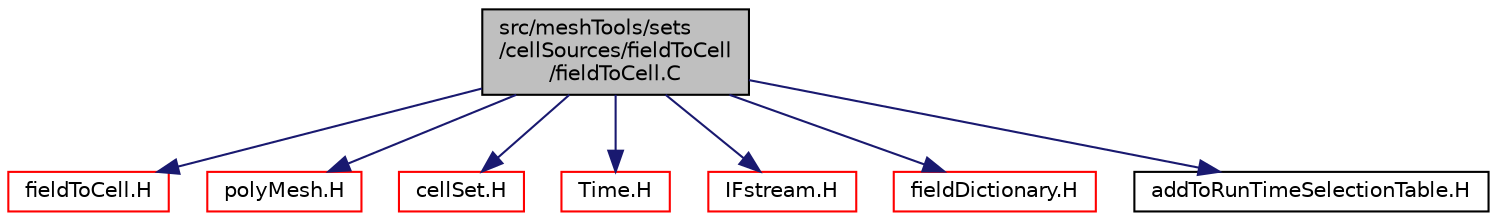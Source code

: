digraph "src/meshTools/sets/cellSources/fieldToCell/fieldToCell.C"
{
  bgcolor="transparent";
  edge [fontname="Helvetica",fontsize="10",labelfontname="Helvetica",labelfontsize="10"];
  node [fontname="Helvetica",fontsize="10",shape=record];
  Node0 [label="src/meshTools/sets\l/cellSources/fieldToCell\l/fieldToCell.C",height=0.2,width=0.4,color="black", fillcolor="grey75", style="filled", fontcolor="black"];
  Node0 -> Node1 [color="midnightblue",fontsize="10",style="solid",fontname="Helvetica"];
  Node1 [label="fieldToCell.H",height=0.2,width=0.4,color="red",URL="$a08588.html"];
  Node0 -> Node161 [color="midnightblue",fontsize="10",style="solid",fontname="Helvetica"];
  Node161 [label="polyMesh.H",height=0.2,width=0.4,color="red",URL="$a12398.html"];
  Node0 -> Node237 [color="midnightblue",fontsize="10",style="solid",fontname="Helvetica"];
  Node237 [label="cellSet.H",height=0.2,width=0.4,color="red",URL="$a08810.html"];
  Node0 -> Node239 [color="midnightblue",fontsize="10",style="solid",fontname="Helvetica"];
  Node239 [label="Time.H",height=0.2,width=0.4,color="red",URL="$a10025.html"];
  Node0 -> Node278 [color="midnightblue",fontsize="10",style="solid",fontname="Helvetica"];
  Node278 [label="IFstream.H",height=0.2,width=0.4,color="red",URL="$a09785.html"];
  Node0 -> Node280 [color="midnightblue",fontsize="10",style="solid",fontname="Helvetica"];
  Node280 [label="fieldDictionary.H",height=0.2,width=0.4,color="red",URL="$a08582.html"];
  Node0 -> Node281 [color="midnightblue",fontsize="10",style="solid",fontname="Helvetica"];
  Node281 [label="addToRunTimeSelectionTable.H",height=0.2,width=0.4,color="black",URL="$a09989.html",tooltip="Macros for easy insertion into run-time selection tables. "];
}
